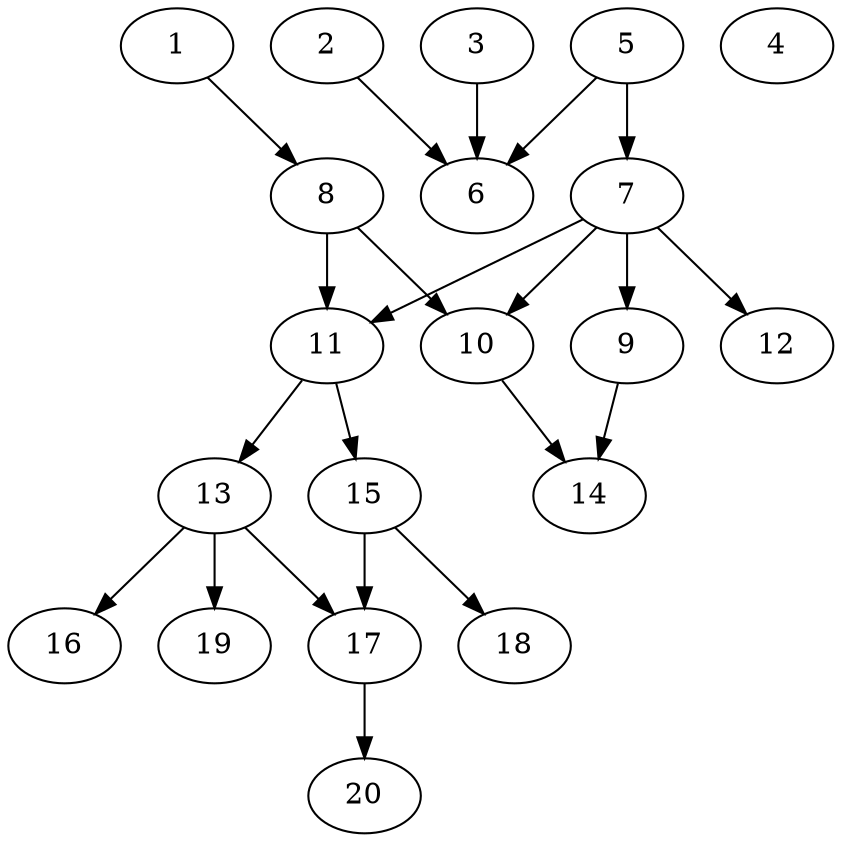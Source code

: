 // DAG automatically generated by daggen at Wed Jul 24 22:10:09 2019
// ./daggen --dot -n 20 --ccr 0.5 --fat 0.5 --regular 0.5 --density 0.5 --mindata 5242880 --maxdata 52428800 
digraph G {
  1 [size="88553472", alpha="0.03", expect_size="44276736"] 
  1 -> 8 [size ="44276736"]
  2 [size="57038848", alpha="0.06", expect_size="28519424"] 
  2 -> 6 [size ="28519424"]
  3 [size="26327040", alpha="0.00", expect_size="13163520"] 
  3 -> 6 [size ="13163520"]
  4 [size="16308224", alpha="0.19", expect_size="8154112"] 
  5 [size="102846464", alpha="0.05", expect_size="51423232"] 
  5 -> 6 [size ="51423232"]
  5 -> 7 [size ="51423232"]
  6 [size="24252416", alpha="0.16", expect_size="12126208"] 
  7 [size="36753408", alpha="0.11", expect_size="18376704"] 
  7 -> 9 [size ="18376704"]
  7 -> 10 [size ="18376704"]
  7 -> 11 [size ="18376704"]
  7 -> 12 [size ="18376704"]
  8 [size="69926912", alpha="0.17", expect_size="34963456"] 
  8 -> 10 [size ="34963456"]
  8 -> 11 [size ="34963456"]
  9 [size="47599616", alpha="0.04", expect_size="23799808"] 
  9 -> 14 [size ="23799808"]
  10 [size="98719744", alpha="0.19", expect_size="49359872"] 
  10 -> 14 [size ="49359872"]
  11 [size="104503296", alpha="0.06", expect_size="52251648"] 
  11 -> 13 [size ="52251648"]
  11 -> 15 [size ="52251648"]
  12 [size="23117824", alpha="0.18", expect_size="11558912"] 
  13 [size="50333696", alpha="0.16", expect_size="25166848"] 
  13 -> 16 [size ="25166848"]
  13 -> 17 [size ="25166848"]
  13 -> 19 [size ="25166848"]
  14 [size="52611072", alpha="0.02", expect_size="26305536"] 
  15 [size="49733632", alpha="0.01", expect_size="24866816"] 
  15 -> 17 [size ="24866816"]
  15 -> 18 [size ="24866816"]
  16 [size="74115072", alpha="0.05", expect_size="37057536"] 
  17 [size="54175744", alpha="0.11", expect_size="27087872"] 
  17 -> 20 [size ="27087872"]
  18 [size="13873152", alpha="0.05", expect_size="6936576"] 
  19 [size="91772928", alpha="0.16", expect_size="45886464"] 
  20 [size="18259968", alpha="0.16", expect_size="9129984"] 
}
